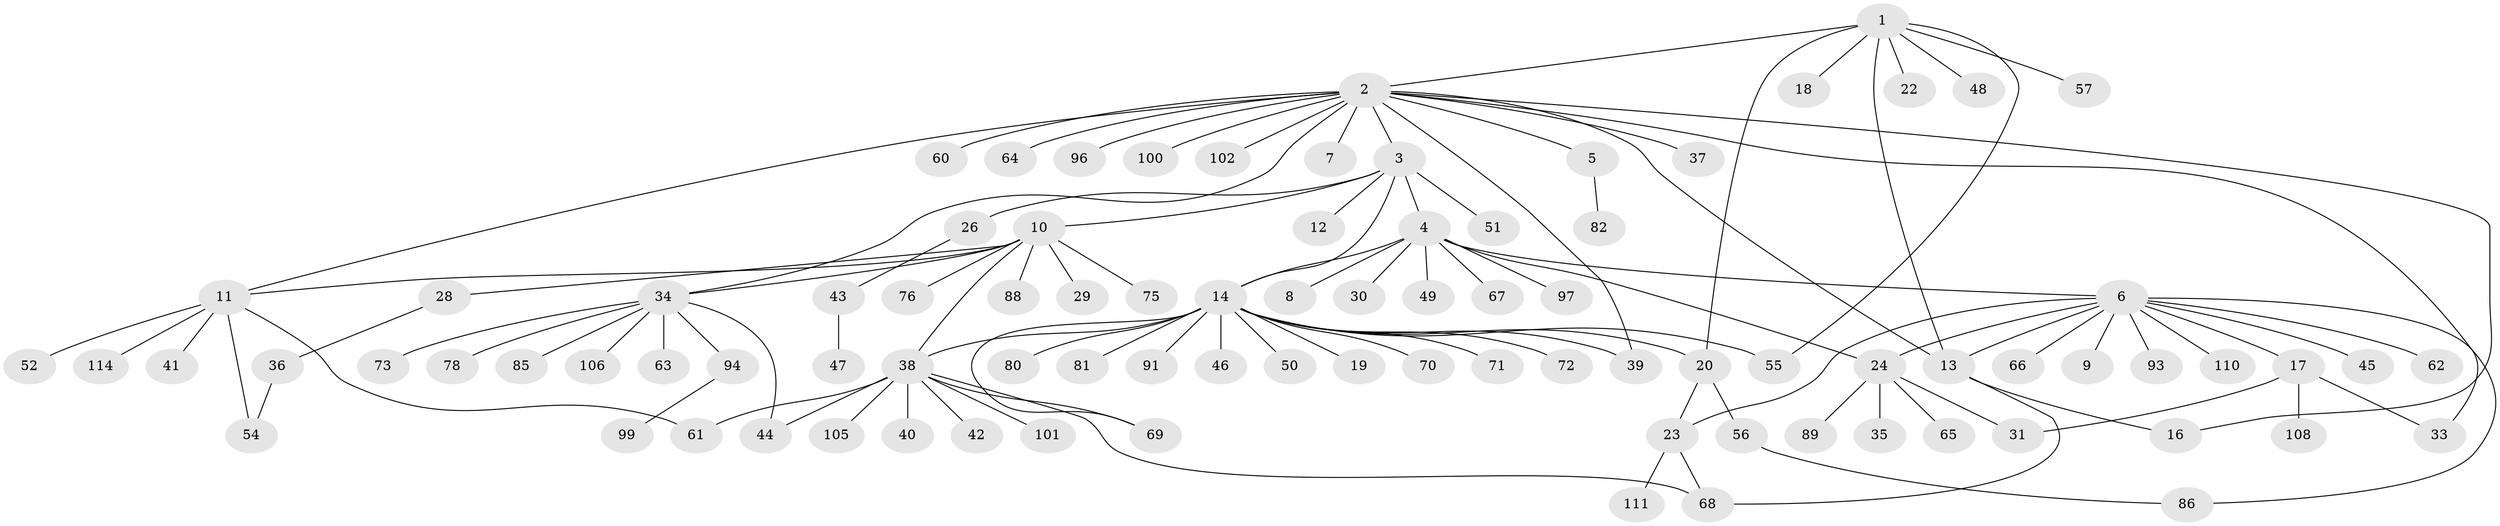 // Generated by graph-tools (version 1.1) at 2025/51/02/27/25 19:51:55]
// undirected, 90 vertices, 110 edges
graph export_dot {
graph [start="1"]
  node [color=gray90,style=filled];
  1 [super="+104"];
  2 [super="+79"];
  3 [super="+113"];
  4 [super="+21"];
  5;
  6 [super="+15"];
  7;
  8;
  9;
  10 [super="+58"];
  11 [super="+27"];
  12;
  13 [super="+53"];
  14 [super="+25"];
  16 [super="+84"];
  17;
  18;
  19;
  20 [super="+90"];
  22;
  23 [super="+95"];
  24 [super="+32"];
  26;
  28;
  29;
  30;
  31 [super="+83"];
  33 [super="+112"];
  34 [super="+74"];
  35;
  36;
  37;
  38 [super="+98"];
  39;
  40;
  41;
  42;
  43;
  44;
  45;
  46;
  47 [super="+103"];
  48;
  49;
  50;
  51;
  52;
  54 [super="+109"];
  55 [super="+59"];
  56;
  57;
  60;
  61 [super="+77"];
  62;
  63;
  64;
  65;
  66;
  67;
  68;
  69 [super="+107"];
  70;
  71;
  72;
  73;
  75;
  76;
  78 [super="+87"];
  80;
  81;
  82;
  85;
  86 [super="+92"];
  88;
  89;
  91;
  93;
  94;
  96;
  97;
  99;
  100;
  101;
  102;
  105;
  106;
  108;
  110;
  111;
  114;
  1 -- 2;
  1 -- 18;
  1 -- 22;
  1 -- 48;
  1 -- 57;
  1 -- 20;
  1 -- 13;
  1 -- 55;
  2 -- 3;
  2 -- 5;
  2 -- 7;
  2 -- 11;
  2 -- 16;
  2 -- 34;
  2 -- 37;
  2 -- 39;
  2 -- 60;
  2 -- 64;
  2 -- 96;
  2 -- 100;
  2 -- 102;
  2 -- 33;
  2 -- 13;
  3 -- 4;
  3 -- 10;
  3 -- 12;
  3 -- 14;
  3 -- 26;
  3 -- 51;
  4 -- 6;
  4 -- 8;
  4 -- 14;
  4 -- 24;
  4 -- 30;
  4 -- 49;
  4 -- 67;
  4 -- 97;
  5 -- 82;
  6 -- 9;
  6 -- 13;
  6 -- 17;
  6 -- 23;
  6 -- 24;
  6 -- 62;
  6 -- 66;
  6 -- 93;
  6 -- 110;
  6 -- 45;
  6 -- 86;
  10 -- 11;
  10 -- 28;
  10 -- 29;
  10 -- 34;
  10 -- 75;
  10 -- 76;
  10 -- 88;
  10 -- 38;
  11 -- 41;
  11 -- 52;
  11 -- 54;
  11 -- 114;
  11 -- 61;
  13 -- 68;
  13 -- 16;
  14 -- 19;
  14 -- 20;
  14 -- 38;
  14 -- 39;
  14 -- 46;
  14 -- 50;
  14 -- 69;
  14 -- 70;
  14 -- 71;
  14 -- 80;
  14 -- 81;
  14 -- 91;
  14 -- 72;
  14 -- 55;
  17 -- 31;
  17 -- 33;
  17 -- 108;
  20 -- 56;
  20 -- 23;
  23 -- 68;
  23 -- 111;
  24 -- 31;
  24 -- 35;
  24 -- 89;
  24 -- 65;
  26 -- 43;
  28 -- 36;
  34 -- 44;
  34 -- 63;
  34 -- 73;
  34 -- 78;
  34 -- 85;
  34 -- 94;
  34 -- 106;
  36 -- 54;
  38 -- 40;
  38 -- 42;
  38 -- 44;
  38 -- 61;
  38 -- 68;
  38 -- 101;
  38 -- 105;
  38 -- 69;
  43 -- 47;
  56 -- 86;
  94 -- 99;
}
